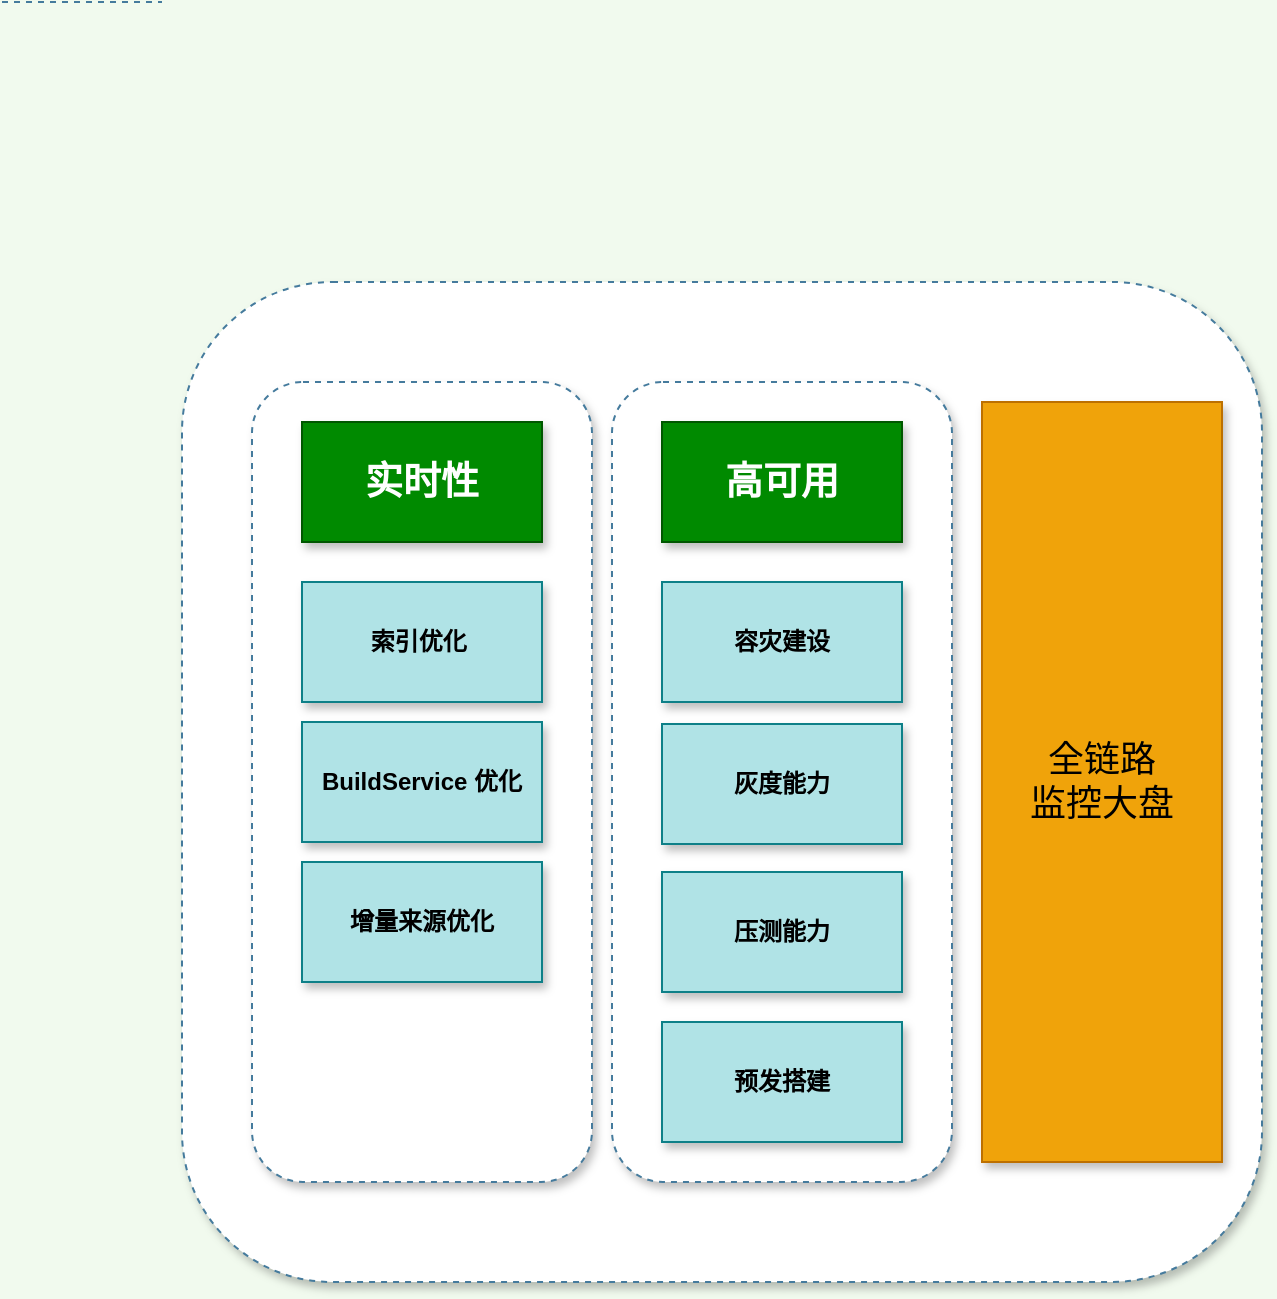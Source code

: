 <mxfile version="14.9.6" type="github">
  <diagram id="kN7i4PtoxrEE-FA9i4Zv" name="Page-1">
    <mxGraphModel dx="1298" dy="739" grid="1" gridSize="10" guides="1" tooltips="1" connect="1" arrows="1" fold="1" page="1" pageScale="1" pageWidth="827" pageHeight="1169" background="#F1FAEE" math="0" shadow="0">
      <root>
        <mxCell id="0" />
        <mxCell id="1" parent="0" />
        <mxCell id="C451p-7QUIh06t-aV0Xr-16" value="" style="rounded=1;whiteSpace=wrap;html=1;shadow=1;sketch=0;fontColor=#1D3557;strokeColor=#457B9D;fillColor=#ffffff;dashed=1;" parent="1" vertex="1">
          <mxGeometry x="130" y="180" width="540" height="500" as="geometry" />
        </mxCell>
        <mxCell id="C451p-7QUIh06t-aV0Xr-24" value="" style="rounded=1;whiteSpace=wrap;html=1;shadow=1;dashed=1;sketch=0;fontColor=#1D3557;strokeColor=#457B9D;fillColor=#ffffff;" parent="1" vertex="1">
          <mxGeometry x="165" y="230" width="170" height="400" as="geometry" />
        </mxCell>
        <mxCell id="C451p-7QUIh06t-aV0Xr-23" value="" style="rounded=1;whiteSpace=wrap;html=1;shadow=1;dashed=1;sketch=0;fontColor=#1D3557;strokeColor=#457B9D;fillColor=#ffffff;" parent="1" vertex="1">
          <mxGeometry x="345" y="230" width="170" height="400" as="geometry" />
        </mxCell>
        <mxCell id="C451p-7QUIh06t-aV0Xr-3" value="实时性" style="rounded=0;whiteSpace=wrap;html=1;sketch=0;strokeColor=#005700;fillColor=#008a00;fontColor=#ffffff;shadow=1;fontStyle=1;fontSize=19;" parent="1" vertex="1">
          <mxGeometry x="190" y="250" width="120" height="60" as="geometry" />
        </mxCell>
        <mxCell id="C451p-7QUIh06t-aV0Xr-4" value="高可用" style="rounded=0;whiteSpace=wrap;html=1;sketch=0;strokeColor=#005700;fillColor=#008a00;fontColor=#ffffff;shadow=1;fontStyle=1;fontSize=19;" parent="1" vertex="1">
          <mxGeometry x="370" y="250" width="120" height="60" as="geometry" />
        </mxCell>
        <mxCell id="C451p-7QUIh06t-aV0Xr-5" value="&lt;font style=&quot;font-size: 18px&quot;&gt;全链路&lt;br&gt;监控大盘&lt;/font&gt;" style="rounded=0;whiteSpace=wrap;html=1;sketch=0;strokeColor=#BD7000;fillColor=#f0a30a;fontColor=#000000;shadow=1;" parent="1" vertex="1">
          <mxGeometry x="530" y="240" width="120" height="380" as="geometry" />
        </mxCell>
        <mxCell id="C451p-7QUIh06t-aV0Xr-6" value="压测能力" style="rounded=0;whiteSpace=wrap;html=1;sketch=0;strokeColor=#0e8088;fillColor=#b0e3e6;shadow=1;fontStyle=1" parent="1" vertex="1">
          <mxGeometry x="370" y="475" width="120" height="60" as="geometry" />
        </mxCell>
        <mxCell id="C451p-7QUIh06t-aV0Xr-7" value="容灾建设" style="rounded=0;whiteSpace=wrap;html=1;sketch=0;strokeColor=#0e8088;fillColor=#b0e3e6;shadow=1;fontStyle=1" parent="1" vertex="1">
          <mxGeometry x="370" y="330" width="120" height="60" as="geometry" />
        </mxCell>
        <mxCell id="C451p-7QUIh06t-aV0Xr-8" value="灰度能力" style="rounded=0;whiteSpace=wrap;html=1;sketch=0;strokeColor=#0e8088;fillColor=#b0e3e6;shadow=1;fontStyle=1" parent="1" vertex="1">
          <mxGeometry x="370" y="401" width="120" height="60" as="geometry" />
        </mxCell>
        <mxCell id="C451p-7QUIh06t-aV0Xr-11" value="增量来源优化" style="rounded=0;whiteSpace=wrap;html=1;sketch=0;strokeColor=#0e8088;fillColor=#b0e3e6;shadow=1;fontStyle=1" parent="1" vertex="1">
          <mxGeometry x="190" y="470" width="120" height="60" as="geometry" />
        </mxCell>
        <mxCell id="C451p-7QUIh06t-aV0Xr-12" value="索引优化&amp;nbsp;" style="rounded=0;whiteSpace=wrap;html=1;sketch=0;strokeColor=#0e8088;fillColor=#b0e3e6;shadow=1;fontStyle=1" parent="1" vertex="1">
          <mxGeometry x="190" y="330" width="120" height="60" as="geometry" />
        </mxCell>
        <mxCell id="C451p-7QUIh06t-aV0Xr-13" value="BuildService 优化" style="rounded=0;whiteSpace=wrap;html=1;sketch=0;strokeColor=#0e8088;fillColor=#b0e3e6;shadow=1;fontStyle=1" parent="1" vertex="1">
          <mxGeometry x="190" y="400" width="120" height="60" as="geometry" />
        </mxCell>
        <mxCell id="C451p-7QUIh06t-aV0Xr-14" value="预发搭建" style="rounded=0;whiteSpace=wrap;html=1;sketch=0;strokeColor=#0e8088;fillColor=#b0e3e6;shadow=1;fontStyle=1" parent="1" vertex="1">
          <mxGeometry x="370" y="550" width="120" height="60" as="geometry" />
        </mxCell>
        <mxCell id="C451p-7QUIh06t-aV0Xr-18" value="" style="endArrow=none;dashed=1;html=1;fontColor=#1D3557;fillColor=#A8DADC;strokeColor=#330033;" parent="1" target="C451p-7QUIh06t-aV0Xr-16" edge="1">
          <mxGeometry width="50" height="50" relative="1" as="geometry">
            <mxPoint x="130" y="320" as="sourcePoint" />
            <mxPoint x="210" y="320" as="targetPoint" />
          </mxGeometry>
        </mxCell>
        <mxCell id="C451p-7QUIh06t-aV0Xr-22" value="" style="endArrow=none;dashed=1;html=1;fontColor=#1D3557;strokeColor=#457B9D;fillColor=#A8DADC;" parent="1" edge="1">
          <mxGeometry width="50" height="50" relative="1" as="geometry">
            <mxPoint x="40" y="40" as="sourcePoint" />
            <mxPoint x="120" y="40" as="targetPoint" />
          </mxGeometry>
        </mxCell>
      </root>
    </mxGraphModel>
  </diagram>
</mxfile>
